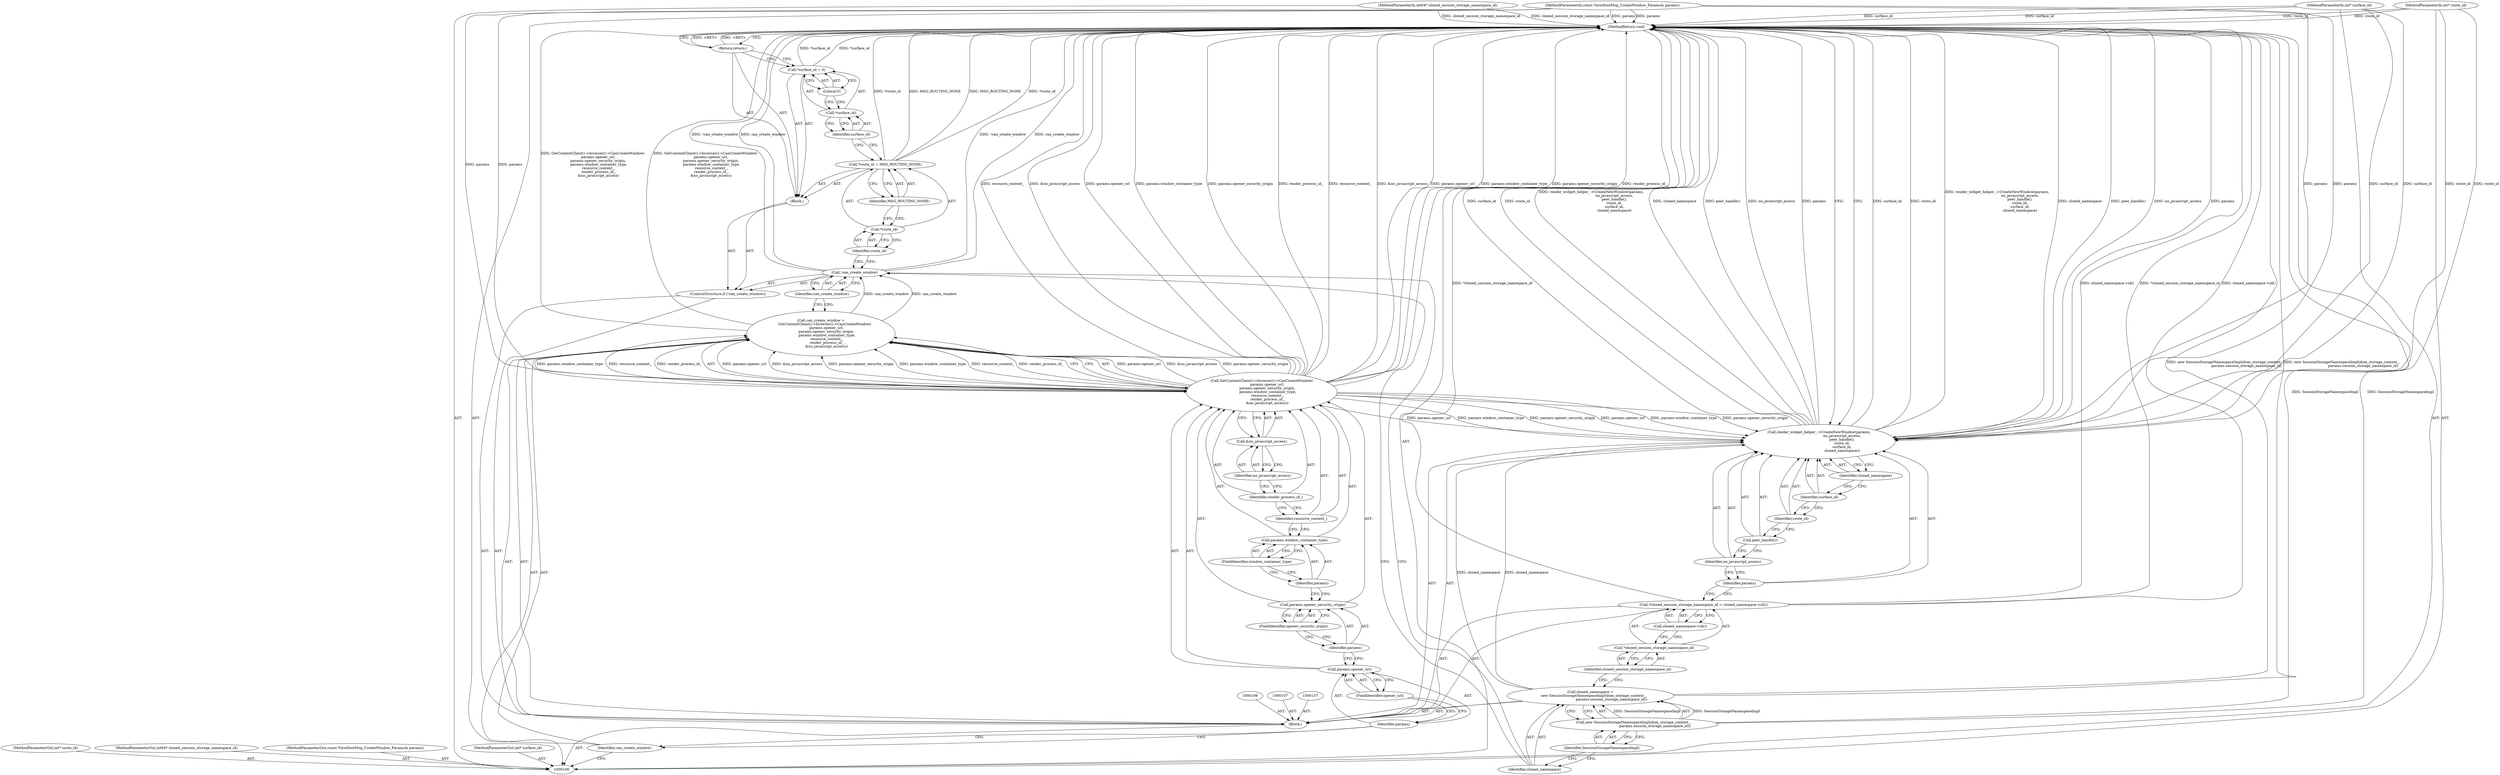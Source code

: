digraph "0_Chrome_7f48b71cb22bb2fc9fcec2013e9eaff55381a43d" {
"1000153" [label="(MethodReturn,void)"];
"1000114" [label="(Call,params.opener_security_origin)"];
"1000115" [label="(Identifier,params)"];
"1000116" [label="(FieldIdentifier,opener_security_origin)"];
"1000117" [label="(Call,params.window_container_type)"];
"1000118" [label="(Identifier,params)"];
"1000119" [label="(FieldIdentifier,window_container_type)"];
"1000120" [label="(Identifier,resource_context_)"];
"1000121" [label="(Identifier,render_process_id_)"];
"1000122" [label="(Call,&no_javascript_access)"];
"1000123" [label="(Identifier,no_javascript_access)"];
"1000124" [label="(ControlStructure,if (!can_create_window))"];
"1000127" [label="(Block,)"];
"1000125" [label="(Call,!can_create_window)"];
"1000126" [label="(Identifier,can_create_window)"];
"1000131" [label="(Identifier,MSG_ROUTING_NONE)"];
"1000128" [label="(Call,*route_id = MSG_ROUTING_NONE)"];
"1000129" [label="(Call,*route_id)"];
"1000130" [label="(Identifier,route_id)"];
"1000135" [label="(Literal,0)"];
"1000132" [label="(Call,*surface_id = 0)"];
"1000133" [label="(Call,*surface_id)"];
"1000134" [label="(Identifier,surface_id)"];
"1000136" [label="(Return,return;)"];
"1000101" [label="(MethodParameterIn,const ViewHostMsg_CreateWindow_Params& params)"];
"1000213" [label="(MethodParameterOut,const ViewHostMsg_CreateWindow_Params& params)"];
"1000138" [label="(Call,cloned_namespace =\n      new SessionStorageNamespaceImpl(dom_storage_context_,\n                                      params.session_storage_namespace_id))"];
"1000139" [label="(Identifier,cloned_namespace)"];
"1000141" [label="(Identifier,SessionStorageNamespaceImpl)"];
"1000140" [label="(Call,new SessionStorageNamespaceImpl(dom_storage_context_,\n                                      params.session_storage_namespace_id))"];
"1000142" [label="(Call,*cloned_session_storage_namespace_id = cloned_namespace->id())"];
"1000143" [label="(Call,*cloned_session_storage_namespace_id)"];
"1000144" [label="(Identifier,cloned_session_storage_namespace_id)"];
"1000145" [label="(Call,cloned_namespace->id())"];
"1000146" [label="(Call,render_widget_helper_->CreateNewWindow(params,\n                                         no_javascript_access,\n                                         peer_handle(),\n                                         route_id,\n                                         surface_id,\n                                         cloned_namespace))"];
"1000147" [label="(Identifier,params)"];
"1000148" [label="(Identifier,no_javascript_access)"];
"1000149" [label="(Call,peer_handle())"];
"1000102" [label="(MethodParameterIn,int* route_id)"];
"1000214" [label="(MethodParameterOut,int* route_id)"];
"1000150" [label="(Identifier,route_id)"];
"1000151" [label="(Identifier,surface_id)"];
"1000152" [label="(Identifier,cloned_namespace)"];
"1000103" [label="(MethodParameterIn,int* surface_id)"];
"1000215" [label="(MethodParameterOut,int* surface_id)"];
"1000104" [label="(MethodParameterIn,int64* cloned_session_storage_namespace_id)"];
"1000216" [label="(MethodParameterOut,int64* cloned_session_storage_namespace_id)"];
"1000105" [label="(Block,)"];
"1000108" [label="(Call,can_create_window =\n       GetContentClient()->browser()->CanCreateWindow(\n          params.opener_url,\n          params.opener_security_origin,\n           params.window_container_type,\n           resource_context_,\n           render_process_id_,\n          &no_javascript_access))"];
"1000109" [label="(Identifier,can_create_window)"];
"1000110" [label="(Call,GetContentClient()->browser()->CanCreateWindow(\n          params.opener_url,\n          params.opener_security_origin,\n           params.window_container_type,\n           resource_context_,\n           render_process_id_,\n          &no_javascript_access))"];
"1000111" [label="(Call,params.opener_url)"];
"1000112" [label="(Identifier,params)"];
"1000113" [label="(FieldIdentifier,opener_url)"];
"1000153" -> "1000100"  [label="AST: "];
"1000153" -> "1000136"  [label="CFG: "];
"1000153" -> "1000146"  [label="CFG: "];
"1000136" -> "1000153"  [label="DDG: <RET>"];
"1000110" -> "1000153"  [label="DDG: params.window_container_type"];
"1000110" -> "1000153"  [label="DDG: params.opener_security_origin"];
"1000110" -> "1000153"  [label="DDG: render_process_id_"];
"1000110" -> "1000153"  [label="DDG: resource_context_"];
"1000110" -> "1000153"  [label="DDG: &no_javascript_access"];
"1000110" -> "1000153"  [label="DDG: params.opener_url"];
"1000125" -> "1000153"  [label="DDG: can_create_window"];
"1000125" -> "1000153"  [label="DDG: !can_create_window"];
"1000146" -> "1000153"  [label="DDG: surface_id"];
"1000146" -> "1000153"  [label="DDG: route_id"];
"1000146" -> "1000153"  [label="DDG: render_widget_helper_->CreateNewWindow(params,\n                                         no_javascript_access,\n                                         peer_handle(),\n                                         route_id,\n                                         surface_id,\n                                         cloned_namespace)"];
"1000146" -> "1000153"  [label="DDG: cloned_namespace"];
"1000146" -> "1000153"  [label="DDG: peer_handle()"];
"1000146" -> "1000153"  [label="DDG: no_javascript_access"];
"1000146" -> "1000153"  [label="DDG: params"];
"1000104" -> "1000153"  [label="DDG: cloned_session_storage_namespace_id"];
"1000128" -> "1000153"  [label="DDG: MSG_ROUTING_NONE"];
"1000128" -> "1000153"  [label="DDG: *route_id"];
"1000140" -> "1000153"  [label="DDG: SessionStorageNamespaceImpl"];
"1000138" -> "1000153"  [label="DDG: new SessionStorageNamespaceImpl(dom_storage_context_,\n                                      params.session_storage_namespace_id)"];
"1000103" -> "1000153"  [label="DDG: surface_id"];
"1000132" -> "1000153"  [label="DDG: *surface_id"];
"1000102" -> "1000153"  [label="DDG: route_id"];
"1000101" -> "1000153"  [label="DDG: params"];
"1000108" -> "1000153"  [label="DDG: GetContentClient()->browser()->CanCreateWindow(\n          params.opener_url,\n          params.opener_security_origin,\n           params.window_container_type,\n           resource_context_,\n           render_process_id_,\n          &no_javascript_access)"];
"1000142" -> "1000153"  [label="DDG: *cloned_session_storage_namespace_id"];
"1000142" -> "1000153"  [label="DDG: cloned_namespace->id()"];
"1000114" -> "1000110"  [label="AST: "];
"1000114" -> "1000116"  [label="CFG: "];
"1000115" -> "1000114"  [label="AST: "];
"1000116" -> "1000114"  [label="AST: "];
"1000118" -> "1000114"  [label="CFG: "];
"1000115" -> "1000114"  [label="AST: "];
"1000115" -> "1000111"  [label="CFG: "];
"1000116" -> "1000115"  [label="CFG: "];
"1000116" -> "1000114"  [label="AST: "];
"1000116" -> "1000115"  [label="CFG: "];
"1000114" -> "1000116"  [label="CFG: "];
"1000117" -> "1000110"  [label="AST: "];
"1000117" -> "1000119"  [label="CFG: "];
"1000118" -> "1000117"  [label="AST: "];
"1000119" -> "1000117"  [label="AST: "];
"1000120" -> "1000117"  [label="CFG: "];
"1000118" -> "1000117"  [label="AST: "];
"1000118" -> "1000114"  [label="CFG: "];
"1000119" -> "1000118"  [label="CFG: "];
"1000119" -> "1000117"  [label="AST: "];
"1000119" -> "1000118"  [label="CFG: "];
"1000117" -> "1000119"  [label="CFG: "];
"1000120" -> "1000110"  [label="AST: "];
"1000120" -> "1000117"  [label="CFG: "];
"1000121" -> "1000120"  [label="CFG: "];
"1000121" -> "1000110"  [label="AST: "];
"1000121" -> "1000120"  [label="CFG: "];
"1000123" -> "1000121"  [label="CFG: "];
"1000122" -> "1000110"  [label="AST: "];
"1000122" -> "1000123"  [label="CFG: "];
"1000123" -> "1000122"  [label="AST: "];
"1000110" -> "1000122"  [label="CFG: "];
"1000123" -> "1000122"  [label="AST: "];
"1000123" -> "1000121"  [label="CFG: "];
"1000122" -> "1000123"  [label="CFG: "];
"1000124" -> "1000105"  [label="AST: "];
"1000125" -> "1000124"  [label="AST: "];
"1000127" -> "1000124"  [label="AST: "];
"1000127" -> "1000124"  [label="AST: "];
"1000128" -> "1000127"  [label="AST: "];
"1000132" -> "1000127"  [label="AST: "];
"1000136" -> "1000127"  [label="AST: "];
"1000125" -> "1000124"  [label="AST: "];
"1000125" -> "1000126"  [label="CFG: "];
"1000126" -> "1000125"  [label="AST: "];
"1000130" -> "1000125"  [label="CFG: "];
"1000139" -> "1000125"  [label="CFG: "];
"1000125" -> "1000153"  [label="DDG: can_create_window"];
"1000125" -> "1000153"  [label="DDG: !can_create_window"];
"1000108" -> "1000125"  [label="DDG: can_create_window"];
"1000126" -> "1000125"  [label="AST: "];
"1000126" -> "1000108"  [label="CFG: "];
"1000125" -> "1000126"  [label="CFG: "];
"1000131" -> "1000128"  [label="AST: "];
"1000131" -> "1000129"  [label="CFG: "];
"1000128" -> "1000131"  [label="CFG: "];
"1000128" -> "1000127"  [label="AST: "];
"1000128" -> "1000131"  [label="CFG: "];
"1000129" -> "1000128"  [label="AST: "];
"1000131" -> "1000128"  [label="AST: "];
"1000134" -> "1000128"  [label="CFG: "];
"1000128" -> "1000153"  [label="DDG: MSG_ROUTING_NONE"];
"1000128" -> "1000153"  [label="DDG: *route_id"];
"1000129" -> "1000128"  [label="AST: "];
"1000129" -> "1000130"  [label="CFG: "];
"1000130" -> "1000129"  [label="AST: "];
"1000131" -> "1000129"  [label="CFG: "];
"1000130" -> "1000129"  [label="AST: "];
"1000130" -> "1000125"  [label="CFG: "];
"1000129" -> "1000130"  [label="CFG: "];
"1000135" -> "1000132"  [label="AST: "];
"1000135" -> "1000133"  [label="CFG: "];
"1000132" -> "1000135"  [label="CFG: "];
"1000132" -> "1000127"  [label="AST: "];
"1000132" -> "1000135"  [label="CFG: "];
"1000133" -> "1000132"  [label="AST: "];
"1000135" -> "1000132"  [label="AST: "];
"1000136" -> "1000132"  [label="CFG: "];
"1000132" -> "1000153"  [label="DDG: *surface_id"];
"1000133" -> "1000132"  [label="AST: "];
"1000133" -> "1000134"  [label="CFG: "];
"1000134" -> "1000133"  [label="AST: "];
"1000135" -> "1000133"  [label="CFG: "];
"1000134" -> "1000133"  [label="AST: "];
"1000134" -> "1000128"  [label="CFG: "];
"1000133" -> "1000134"  [label="CFG: "];
"1000136" -> "1000127"  [label="AST: "];
"1000136" -> "1000132"  [label="CFG: "];
"1000153" -> "1000136"  [label="CFG: "];
"1000136" -> "1000153"  [label="DDG: <RET>"];
"1000101" -> "1000100"  [label="AST: "];
"1000101" -> "1000153"  [label="DDG: params"];
"1000101" -> "1000110"  [label="DDG: params"];
"1000101" -> "1000146"  [label="DDG: params"];
"1000213" -> "1000100"  [label="AST: "];
"1000138" -> "1000105"  [label="AST: "];
"1000138" -> "1000140"  [label="CFG: "];
"1000139" -> "1000138"  [label="AST: "];
"1000140" -> "1000138"  [label="AST: "];
"1000144" -> "1000138"  [label="CFG: "];
"1000138" -> "1000153"  [label="DDG: new SessionStorageNamespaceImpl(dom_storage_context_,\n                                      params.session_storage_namespace_id)"];
"1000140" -> "1000138"  [label="DDG: SessionStorageNamespaceImpl"];
"1000138" -> "1000146"  [label="DDG: cloned_namespace"];
"1000139" -> "1000138"  [label="AST: "];
"1000139" -> "1000125"  [label="CFG: "];
"1000141" -> "1000139"  [label="CFG: "];
"1000141" -> "1000140"  [label="AST: "];
"1000141" -> "1000139"  [label="CFG: "];
"1000140" -> "1000141"  [label="CFG: "];
"1000140" -> "1000138"  [label="AST: "];
"1000140" -> "1000141"  [label="CFG: "];
"1000141" -> "1000140"  [label="AST: "];
"1000138" -> "1000140"  [label="CFG: "];
"1000140" -> "1000153"  [label="DDG: SessionStorageNamespaceImpl"];
"1000140" -> "1000138"  [label="DDG: SessionStorageNamespaceImpl"];
"1000142" -> "1000105"  [label="AST: "];
"1000142" -> "1000145"  [label="CFG: "];
"1000143" -> "1000142"  [label="AST: "];
"1000145" -> "1000142"  [label="AST: "];
"1000147" -> "1000142"  [label="CFG: "];
"1000142" -> "1000153"  [label="DDG: *cloned_session_storage_namespace_id"];
"1000142" -> "1000153"  [label="DDG: cloned_namespace->id()"];
"1000143" -> "1000142"  [label="AST: "];
"1000143" -> "1000144"  [label="CFG: "];
"1000144" -> "1000143"  [label="AST: "];
"1000145" -> "1000143"  [label="CFG: "];
"1000144" -> "1000143"  [label="AST: "];
"1000144" -> "1000138"  [label="CFG: "];
"1000143" -> "1000144"  [label="CFG: "];
"1000145" -> "1000142"  [label="AST: "];
"1000145" -> "1000143"  [label="CFG: "];
"1000142" -> "1000145"  [label="CFG: "];
"1000146" -> "1000105"  [label="AST: "];
"1000146" -> "1000152"  [label="CFG: "];
"1000147" -> "1000146"  [label="AST: "];
"1000148" -> "1000146"  [label="AST: "];
"1000149" -> "1000146"  [label="AST: "];
"1000150" -> "1000146"  [label="AST: "];
"1000151" -> "1000146"  [label="AST: "];
"1000152" -> "1000146"  [label="AST: "];
"1000153" -> "1000146"  [label="CFG: "];
"1000146" -> "1000153"  [label="DDG: surface_id"];
"1000146" -> "1000153"  [label="DDG: route_id"];
"1000146" -> "1000153"  [label="DDG: render_widget_helper_->CreateNewWindow(params,\n                                         no_javascript_access,\n                                         peer_handle(),\n                                         route_id,\n                                         surface_id,\n                                         cloned_namespace)"];
"1000146" -> "1000153"  [label="DDG: cloned_namespace"];
"1000146" -> "1000153"  [label="DDG: peer_handle()"];
"1000146" -> "1000153"  [label="DDG: no_javascript_access"];
"1000146" -> "1000153"  [label="DDG: params"];
"1000110" -> "1000146"  [label="DDG: params.window_container_type"];
"1000110" -> "1000146"  [label="DDG: params.opener_security_origin"];
"1000110" -> "1000146"  [label="DDG: params.opener_url"];
"1000101" -> "1000146"  [label="DDG: params"];
"1000102" -> "1000146"  [label="DDG: route_id"];
"1000103" -> "1000146"  [label="DDG: surface_id"];
"1000138" -> "1000146"  [label="DDG: cloned_namespace"];
"1000147" -> "1000146"  [label="AST: "];
"1000147" -> "1000142"  [label="CFG: "];
"1000148" -> "1000147"  [label="CFG: "];
"1000148" -> "1000146"  [label="AST: "];
"1000148" -> "1000147"  [label="CFG: "];
"1000149" -> "1000148"  [label="CFG: "];
"1000149" -> "1000146"  [label="AST: "];
"1000149" -> "1000148"  [label="CFG: "];
"1000150" -> "1000149"  [label="CFG: "];
"1000102" -> "1000100"  [label="AST: "];
"1000102" -> "1000153"  [label="DDG: route_id"];
"1000102" -> "1000146"  [label="DDG: route_id"];
"1000214" -> "1000100"  [label="AST: "];
"1000150" -> "1000146"  [label="AST: "];
"1000150" -> "1000149"  [label="CFG: "];
"1000151" -> "1000150"  [label="CFG: "];
"1000151" -> "1000146"  [label="AST: "];
"1000151" -> "1000150"  [label="CFG: "];
"1000152" -> "1000151"  [label="CFG: "];
"1000152" -> "1000146"  [label="AST: "];
"1000152" -> "1000151"  [label="CFG: "];
"1000146" -> "1000152"  [label="CFG: "];
"1000103" -> "1000100"  [label="AST: "];
"1000103" -> "1000153"  [label="DDG: surface_id"];
"1000103" -> "1000146"  [label="DDG: surface_id"];
"1000215" -> "1000100"  [label="AST: "];
"1000104" -> "1000100"  [label="AST: "];
"1000104" -> "1000153"  [label="DDG: cloned_session_storage_namespace_id"];
"1000216" -> "1000100"  [label="AST: "];
"1000105" -> "1000100"  [label="AST: "];
"1000106" -> "1000105"  [label="AST: "];
"1000107" -> "1000105"  [label="AST: "];
"1000108" -> "1000105"  [label="AST: "];
"1000124" -> "1000105"  [label="AST: "];
"1000137" -> "1000105"  [label="AST: "];
"1000138" -> "1000105"  [label="AST: "];
"1000142" -> "1000105"  [label="AST: "];
"1000146" -> "1000105"  [label="AST: "];
"1000108" -> "1000105"  [label="AST: "];
"1000108" -> "1000110"  [label="CFG: "];
"1000109" -> "1000108"  [label="AST: "];
"1000110" -> "1000108"  [label="AST: "];
"1000126" -> "1000108"  [label="CFG: "];
"1000108" -> "1000153"  [label="DDG: GetContentClient()->browser()->CanCreateWindow(\n          params.opener_url,\n          params.opener_security_origin,\n           params.window_container_type,\n           resource_context_,\n           render_process_id_,\n          &no_javascript_access)"];
"1000110" -> "1000108"  [label="DDG: params.opener_url"];
"1000110" -> "1000108"  [label="DDG: &no_javascript_access"];
"1000110" -> "1000108"  [label="DDG: params.opener_security_origin"];
"1000110" -> "1000108"  [label="DDG: params.window_container_type"];
"1000110" -> "1000108"  [label="DDG: resource_context_"];
"1000110" -> "1000108"  [label="DDG: render_process_id_"];
"1000108" -> "1000125"  [label="DDG: can_create_window"];
"1000109" -> "1000108"  [label="AST: "];
"1000109" -> "1000100"  [label="CFG: "];
"1000112" -> "1000109"  [label="CFG: "];
"1000110" -> "1000108"  [label="AST: "];
"1000110" -> "1000122"  [label="CFG: "];
"1000111" -> "1000110"  [label="AST: "];
"1000114" -> "1000110"  [label="AST: "];
"1000117" -> "1000110"  [label="AST: "];
"1000120" -> "1000110"  [label="AST: "];
"1000121" -> "1000110"  [label="AST: "];
"1000122" -> "1000110"  [label="AST: "];
"1000108" -> "1000110"  [label="CFG: "];
"1000110" -> "1000153"  [label="DDG: params.window_container_type"];
"1000110" -> "1000153"  [label="DDG: params.opener_security_origin"];
"1000110" -> "1000153"  [label="DDG: render_process_id_"];
"1000110" -> "1000153"  [label="DDG: resource_context_"];
"1000110" -> "1000153"  [label="DDG: &no_javascript_access"];
"1000110" -> "1000153"  [label="DDG: params.opener_url"];
"1000110" -> "1000108"  [label="DDG: params.opener_url"];
"1000110" -> "1000108"  [label="DDG: &no_javascript_access"];
"1000110" -> "1000108"  [label="DDG: params.opener_security_origin"];
"1000110" -> "1000108"  [label="DDG: params.window_container_type"];
"1000110" -> "1000108"  [label="DDG: resource_context_"];
"1000110" -> "1000108"  [label="DDG: render_process_id_"];
"1000101" -> "1000110"  [label="DDG: params"];
"1000110" -> "1000146"  [label="DDG: params.window_container_type"];
"1000110" -> "1000146"  [label="DDG: params.opener_security_origin"];
"1000110" -> "1000146"  [label="DDG: params.opener_url"];
"1000111" -> "1000110"  [label="AST: "];
"1000111" -> "1000113"  [label="CFG: "];
"1000112" -> "1000111"  [label="AST: "];
"1000113" -> "1000111"  [label="AST: "];
"1000115" -> "1000111"  [label="CFG: "];
"1000112" -> "1000111"  [label="AST: "];
"1000112" -> "1000109"  [label="CFG: "];
"1000113" -> "1000112"  [label="CFG: "];
"1000113" -> "1000111"  [label="AST: "];
"1000113" -> "1000112"  [label="CFG: "];
"1000111" -> "1000113"  [label="CFG: "];
}

